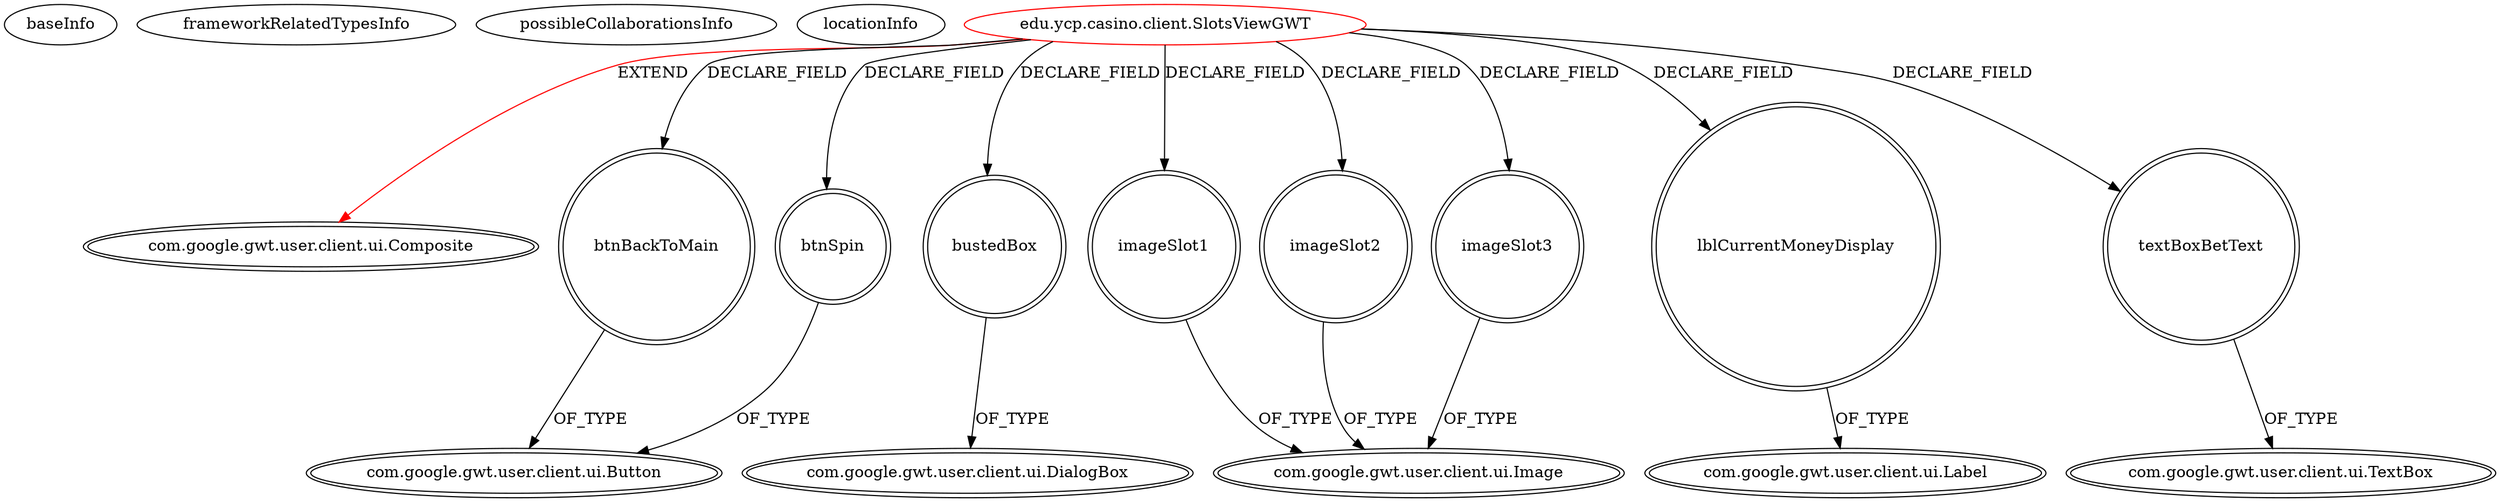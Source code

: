 digraph {
baseInfo[graphId=1123,category="extension_graph",isAnonymous=false,possibleRelation=false]
frameworkRelatedTypesInfo[0="com.google.gwt.user.client.ui.Composite"]
possibleCollaborationsInfo[]
locationInfo[projectName="dandrew2-CS230-Software-Project",filePath="/dandrew2-CS230-Software-Project/CS230-Software-Project-master/src/edu/ycp/casino/client/SlotsViewGWT.java",contextSignature="SlotsViewGWT",graphId="1123"]
0[label="edu.ycp.casino.client.SlotsViewGWT",vertexType="ROOT_CLIENT_CLASS_DECLARATION",isFrameworkType=false,color=red]
1[label="com.google.gwt.user.client.ui.Composite",vertexType="FRAMEWORK_CLASS_TYPE",isFrameworkType=true,peripheries=2]
2[label="btnBackToMain",vertexType="FIELD_DECLARATION",isFrameworkType=true,peripheries=2,shape=circle]
3[label="com.google.gwt.user.client.ui.Button",vertexType="FRAMEWORK_CLASS_TYPE",isFrameworkType=true,peripheries=2]
4[label="btnSpin",vertexType="FIELD_DECLARATION",isFrameworkType=true,peripheries=2,shape=circle]
6[label="bustedBox",vertexType="FIELD_DECLARATION",isFrameworkType=true,peripheries=2,shape=circle]
7[label="com.google.gwt.user.client.ui.DialogBox",vertexType="FRAMEWORK_CLASS_TYPE",isFrameworkType=true,peripheries=2]
8[label="imageSlot1",vertexType="FIELD_DECLARATION",isFrameworkType=true,peripheries=2,shape=circle]
9[label="com.google.gwt.user.client.ui.Image",vertexType="FRAMEWORK_CLASS_TYPE",isFrameworkType=true,peripheries=2]
10[label="imageSlot2",vertexType="FIELD_DECLARATION",isFrameworkType=true,peripheries=2,shape=circle]
12[label="imageSlot3",vertexType="FIELD_DECLARATION",isFrameworkType=true,peripheries=2,shape=circle]
14[label="lblCurrentMoneyDisplay",vertexType="FIELD_DECLARATION",isFrameworkType=true,peripheries=2,shape=circle]
15[label="com.google.gwt.user.client.ui.Label",vertexType="FRAMEWORK_CLASS_TYPE",isFrameworkType=true,peripheries=2]
16[label="textBoxBetText",vertexType="FIELD_DECLARATION",isFrameworkType=true,peripheries=2,shape=circle]
17[label="com.google.gwt.user.client.ui.TextBox",vertexType="FRAMEWORK_CLASS_TYPE",isFrameworkType=true,peripheries=2]
0->1[label="EXTEND",color=red]
0->2[label="DECLARE_FIELD"]
2->3[label="OF_TYPE"]
0->4[label="DECLARE_FIELD"]
4->3[label="OF_TYPE"]
0->6[label="DECLARE_FIELD"]
6->7[label="OF_TYPE"]
0->8[label="DECLARE_FIELD"]
8->9[label="OF_TYPE"]
0->10[label="DECLARE_FIELD"]
10->9[label="OF_TYPE"]
0->12[label="DECLARE_FIELD"]
12->9[label="OF_TYPE"]
0->14[label="DECLARE_FIELD"]
14->15[label="OF_TYPE"]
0->16[label="DECLARE_FIELD"]
16->17[label="OF_TYPE"]
}
